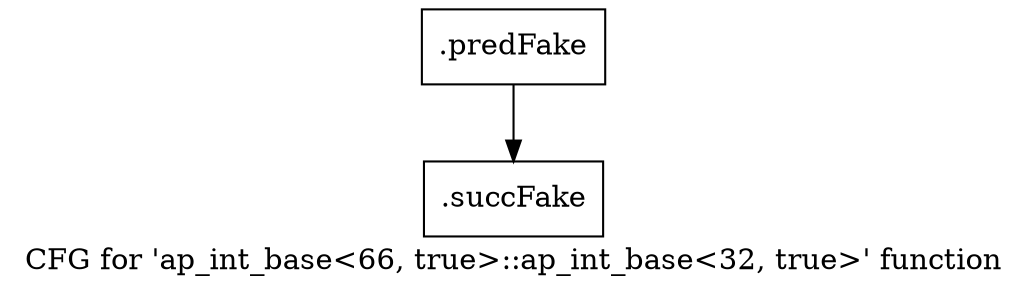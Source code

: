 digraph "CFG for 'ap_int_base\<66, true\>::ap_int_base\<32, true\>' function" {
	label="CFG for 'ap_int_base\<66, true\>::ap_int_base\<32, true\>' function";

	Node0x5f89360 [shape=record,filename="",linenumber="",label="{.predFake}"];
	Node0x5f89360 -> Node0x630df20[ callList="" memoryops="" filename="/mnt/xilinx/Vitis_HLS/2021.2/include/ap_int_base.h" execusionnum="1"];
	Node0x630df20 [shape=record,filename="/mnt/xilinx/Vitis_HLS/2021.2/include/ap_int_base.h",linenumber="233",label="{.succFake}"];
}
